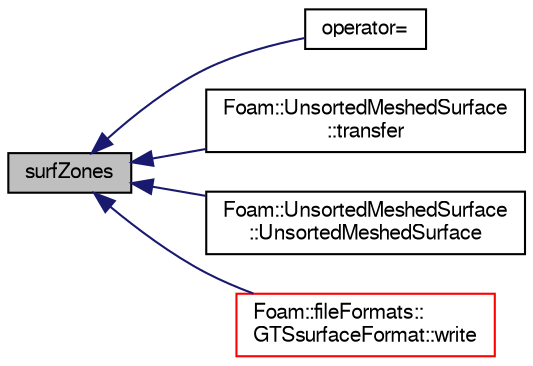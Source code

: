 digraph "surfZones"
{
  bgcolor="transparent";
  edge [fontname="FreeSans",fontsize="10",labelfontname="FreeSans",labelfontsize="10"];
  node [fontname="FreeSans",fontsize="10",shape=record];
  rankdir="LR";
  Node1 [label="surfZones",height=0.2,width=0.4,color="black", fillcolor="grey75", style="filled" fontcolor="black"];
  Node1 -> Node2 [dir="back",color="midnightblue",fontsize="10",style="solid",fontname="FreeSans"];
  Node2 [label="operator=",height=0.2,width=0.4,color="black",URL="$a01422.html#a295b5bd00b13aeebe4027f2f8e76c96a"];
  Node1 -> Node3 [dir="back",color="midnightblue",fontsize="10",style="solid",fontname="FreeSans"];
  Node3 [label="Foam::UnsortedMeshedSurface\l::transfer",height=0.2,width=0.4,color="black",URL="$a02685.html#a7840b609cb34e6f39858cf3e86324263",tooltip="Transfer the contents of the argument and annul the argument. "];
  Node1 -> Node4 [dir="back",color="midnightblue",fontsize="10",style="solid",fontname="FreeSans"];
  Node4 [label="Foam::UnsortedMeshedSurface\l::UnsortedMeshedSurface",height=0.2,width=0.4,color="black",URL="$a02685.html#a6ea56c4497f75915db0320b392b5c455",tooltip="Construct from a meshedSurface. "];
  Node1 -> Node5 [dir="back",color="midnightblue",fontsize="10",style="solid",fontname="FreeSans"];
  Node5 [label="Foam::fileFormats::\lGTSsurfaceFormat::write",height=0.2,width=0.4,color="red",URL="$a00933.html#ab71924a9723cd4ecad89b737a66a39e8",tooltip="Write MeshedSurface. "];
}

